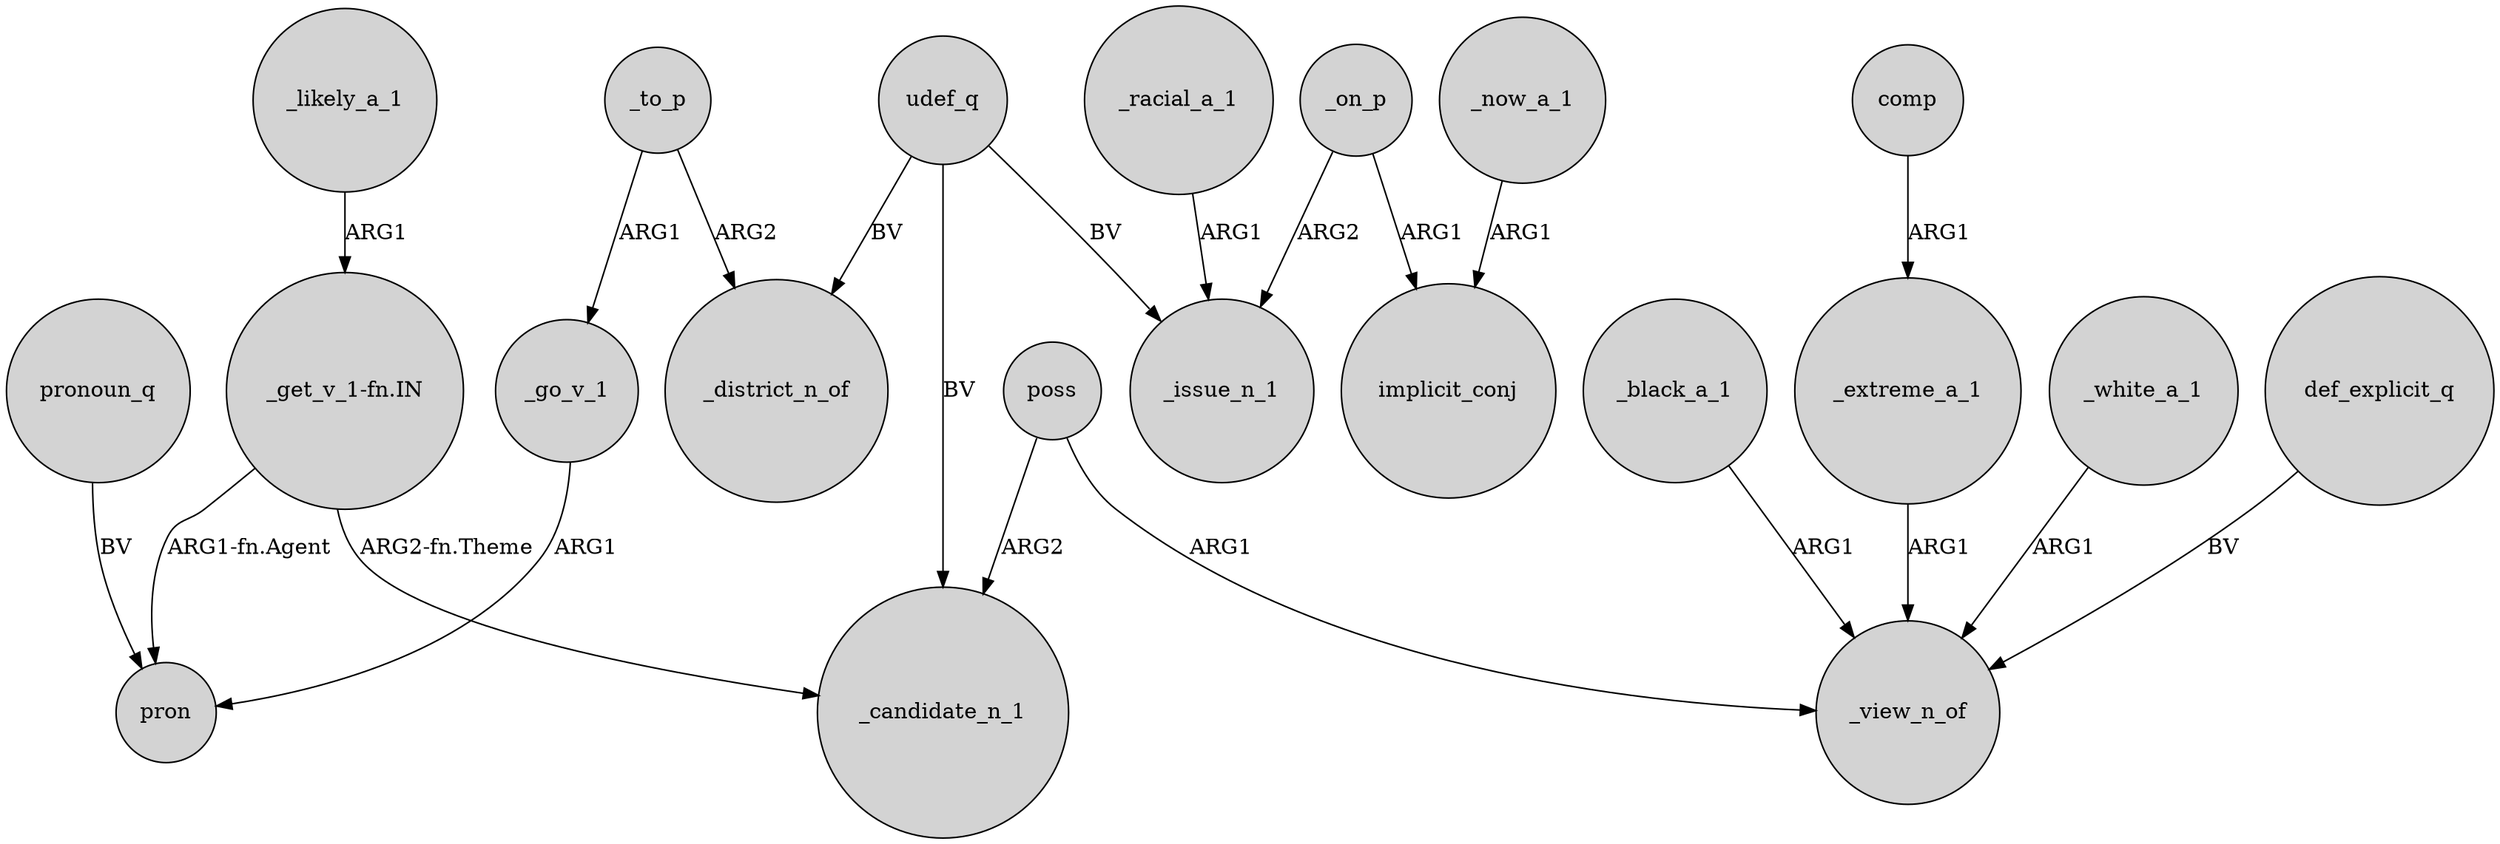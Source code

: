 digraph {
	node [shape=circle style=filled]
	_extreme_a_1 -> _view_n_of [label=ARG1]
	_on_p -> implicit_conj [label=ARG1]
	"_get_v_1-fn.IN" -> _candidate_n_1 [label="ARG2-fn.Theme"]
	_white_a_1 -> _view_n_of [label=ARG1]
	poss -> _view_n_of [label=ARG1]
	pronoun_q -> pron [label=BV]
	_on_p -> _issue_n_1 [label=ARG2]
	"_get_v_1-fn.IN" -> pron [label="ARG1-fn.Agent"]
	_to_p -> _go_v_1 [label=ARG1]
	def_explicit_q -> _view_n_of [label=BV]
	udef_q -> _issue_n_1 [label=BV]
	_now_a_1 -> implicit_conj [label=ARG1]
	_go_v_1 -> pron [label=ARG1]
	_to_p -> _district_n_of [label=ARG2]
	_black_a_1 -> _view_n_of [label=ARG1]
	udef_q -> _district_n_of [label=BV]
	poss -> _candidate_n_1 [label=ARG2]
	_racial_a_1 -> _issue_n_1 [label=ARG1]
	_likely_a_1 -> "_get_v_1-fn.IN" [label=ARG1]
	comp -> _extreme_a_1 [label=ARG1]
	udef_q -> _candidate_n_1 [label=BV]
}
